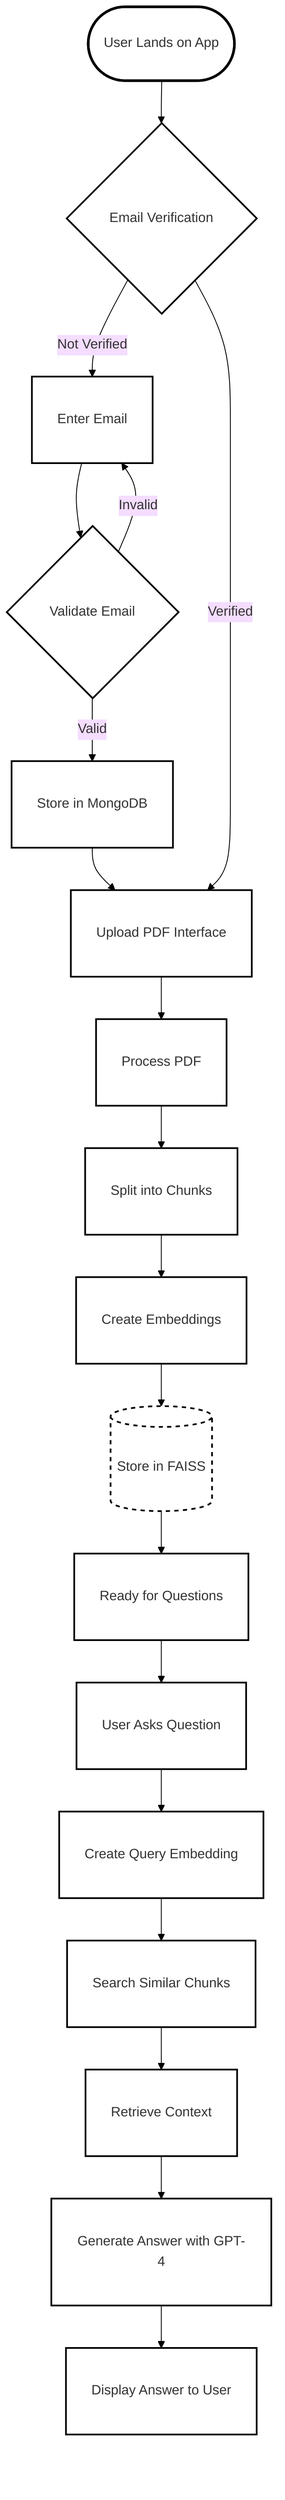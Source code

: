 %%{init: {'theme': 'base', 'themeVariables': { 'background': '#FFFFFF', 'textColor': '#000000', 'fontSize': '16px', 'fontFamily': 'arial', 'mainBkg': '#FFFFFF', 'lineColor': '#000000', 'clusterBkg': '#FFFFFF', 'primaryBorderColor': '#000000', 'nodeBorder': '#000000'}}}%%
flowchart TD
    Start([User Lands on App])
    Email{Email Verification}
    InputEmail[Enter Email]
    ValidateEmail{Validate Email}
    StoreEmail[Store in MongoDB]
    Upload[Upload PDF Interface]
    Process[Process PDF]
    Split[Split into Chunks]
    Embed[Create Embeddings]
    Store[(Store in FAISS)]
    Ready[Ready for Questions]
    Question[User Asks Question]
    QueryEmbed[Create Query Embedding]
    Search[Search Similar Chunks]
    Retrieve[Retrieve Context]
    Generate[Generate Answer with GPT-4]
    Display[Display Answer to User]

    Start --> Email
    Email -->|Not Verified| InputEmail
    InputEmail --> ValidateEmail
    ValidateEmail -->|Invalid| InputEmail
    ValidateEmail -->|Valid| StoreEmail
    StoreEmail --> Upload
    Email -->|Verified| Upload
    Upload --> Process
    Process --> Split
    Split --> Embed
    Embed --> Store
    Store --> Ready
    Ready --> Question
    Question --> QueryEmbed
    QueryEmbed --> Search
    Search --> Retrieve
    Retrieve --> Generate
    Generate --> Display

    classDef default fill:#FFFFFF,stroke:#000000,stroke-width:2px,padding:10px,font-size:16px
    classDef start fill:#FFFFFF,stroke:#000000,stroke-width:3px,padding:15px
    classDef storage fill:#FFFFFF,stroke:#000000,stroke-dasharray:5 5
    classDef condition fill:#FFFFFF,stroke:#000000,stroke-width:2px
    
    class Start start
    class Store storage
    class Email,ValidateEmail condition